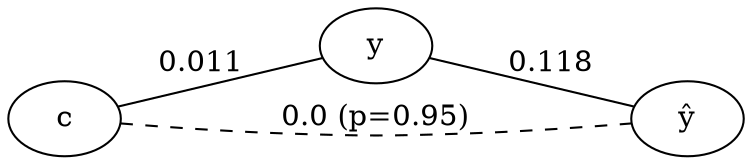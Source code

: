 graph {
	rankdir=LR
	c [label=c]
	y [label=y]
	yhat [label=<y&#770;>]
	c -- yhat [label="0.0 (p=0.95)" style=dashed]
	c -- y [label=0.011]
	y -- yhat [label=0.118]
}
